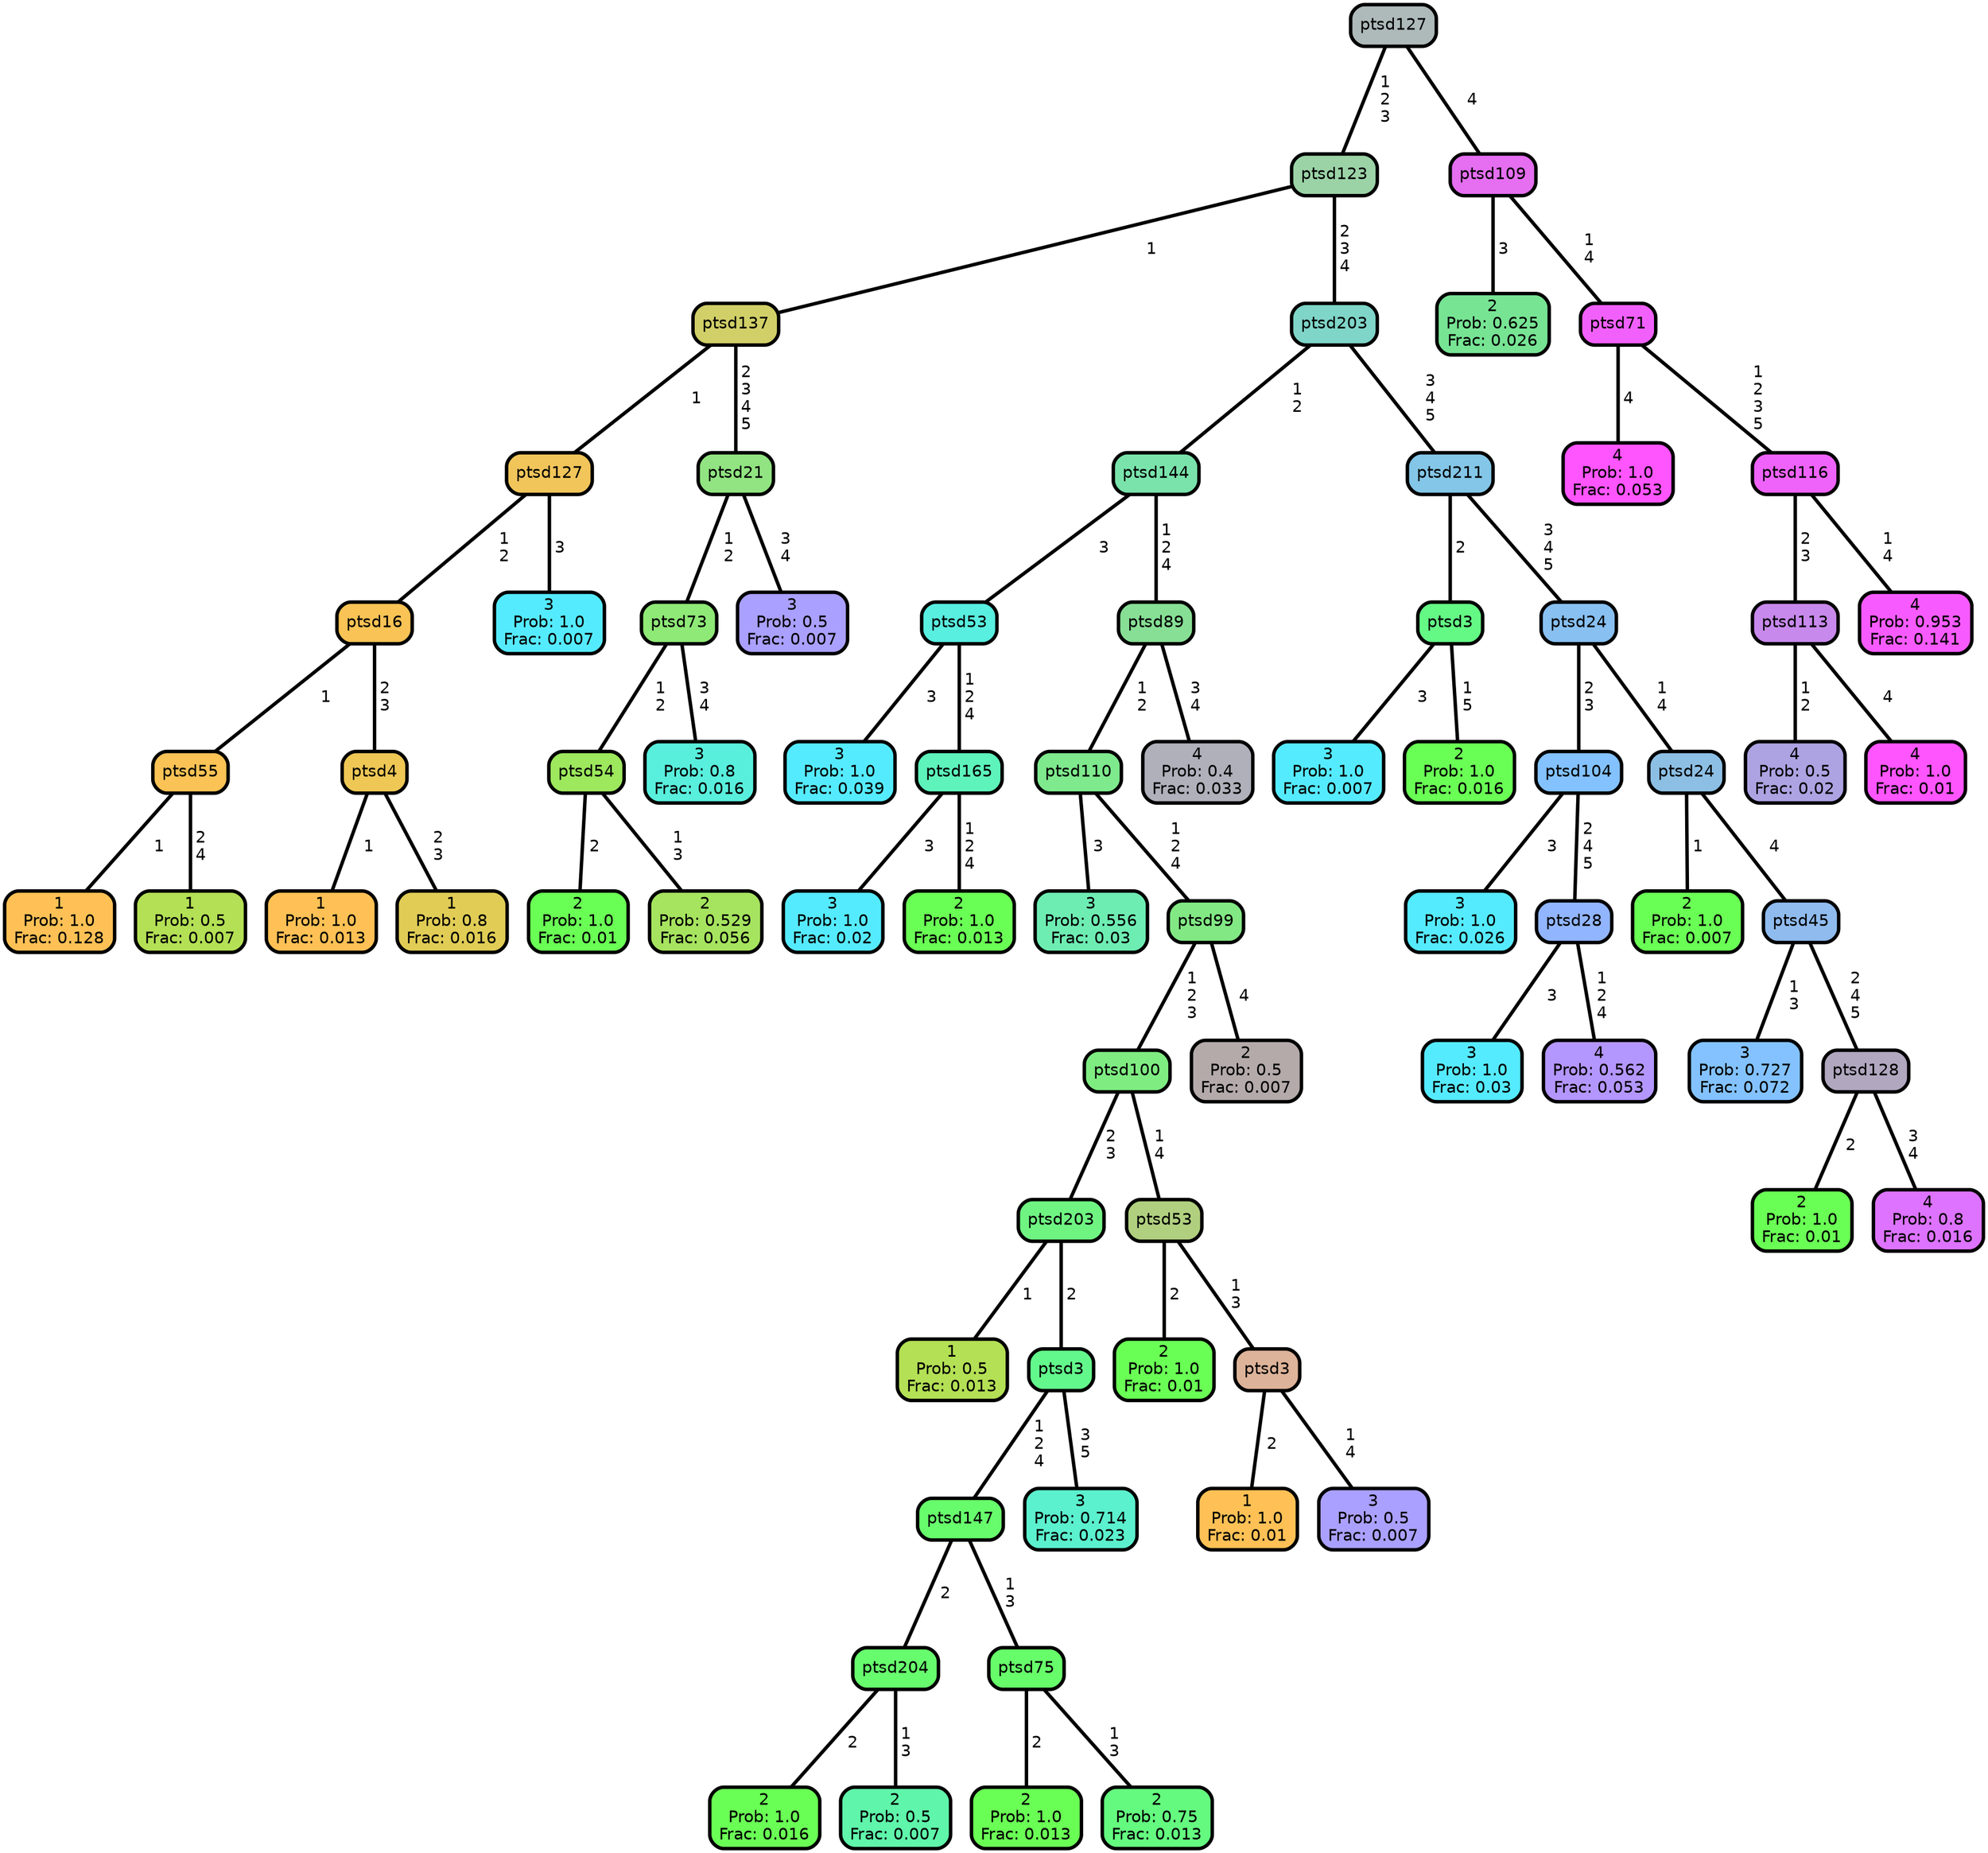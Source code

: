 graph Tree {
node [shape=box, style="filled, rounded",color="black",penwidth="3",fontcolor="black",                 fontname=helvetica] ;
graph [ranksep="0 equally", splines=straight,                 bgcolor=transparent, dpi=200] ;
edge [fontname=helvetica, color=black] ;
0 [label="1
Prob: 1.0
Frac: 0.128", fillcolor="#ffc155"] ;
1 [label="ptsd55", fillcolor="#fbc255"] ;
2 [label="1
Prob: 0.5
Frac: 0.007", fillcolor="#b4e055"] ;
3 [label="ptsd16", fillcolor="#f9c355"] ;
4 [label="1
Prob: 1.0
Frac: 0.013", fillcolor="#ffc155"] ;
5 [label="ptsd4", fillcolor="#eec755"] ;
6 [label="1
Prob: 0.8
Frac: 0.016", fillcolor="#e1cd55"] ;
7 [label="ptsd127", fillcolor="#f2c55b"] ;
8 [label="3
Prob: 1.0
Frac: 0.007", fillcolor="#55ebff"] ;
9 [label="ptsd137", fillcolor="#d1cf68"] ;
10 [label="2
Prob: 1.0
Frac: 0.01", fillcolor="#6aff55"] ;
11 [label="ptsd54", fillcolor="#9de85d"] ;
12 [label="2
Prob: 0.529
Frac: 0.056", fillcolor="#a6e45f"] ;
13 [label="ptsd73", fillcolor="#8fe977"] ;
14 [label="3
Prob: 0.8
Frac: 0.016", fillcolor="#59efdd"] ;
15 [label="ptsd21", fillcolor="#91e481"] ;
16 [label="3
Prob: 0.5
Frac: 0.007", fillcolor="#aaa0ff"] ;
17 [label="ptsd123", fillcolor="#9bd3a7"] ;
18 [label="3
Prob: 1.0
Frac: 0.039", fillcolor="#55ebff"] ;
19 [label="ptsd53", fillcolor="#58eee0"] ;
20 [label="3
Prob: 1.0
Frac: 0.02", fillcolor="#55ebff"] ;
21 [label="ptsd165", fillcolor="#5df3bb"] ;
22 [label="2
Prob: 1.0
Frac: 0.013", fillcolor="#6aff55"] ;
23 [label="ptsd144", fillcolor="#7ae3ab"] ;
24 [label="3
Prob: 0.556
Frac: 0.03", fillcolor="#6eedb3"] ;
25 [label="ptsd110", fillcolor="#7ee98d"] ;
26 [label="1
Prob: 0.5
Frac: 0.013", fillcolor="#b4e055"] ;
27 [label="ptsd203", fillcolor="#6ff482"] ;
28 [label="2
Prob: 1.0
Frac: 0.016", fillcolor="#6aff55"] ;
29 [label="ptsd204", fillcolor="#67fc6d"] ;
30 [label="2
Prob: 0.5
Frac: 0.007", fillcolor="#5ff5aa"] ;
31 [label="ptsd147", fillcolor="#67fc6b"] ;
32 [label="2
Prob: 1.0
Frac: 0.013", fillcolor="#6aff55"] ;
33 [label="ptsd75", fillcolor="#67fc6a"] ;
34 [label="2
Prob: 0.75
Frac: 0.013", fillcolor="#64fa7f"] ;
35 [label="ptsd3", fillcolor="#63f88b"] ;
36 [label="3
Prob: 0.714
Frac: 0.023", fillcolor="#5bf0ce"] ;
37 [label="ptsd100", fillcolor="#7fec82"] ;
38 [label="2
Prob: 1.0
Frac: 0.01", fillcolor="#6aff55"] ;
39 [label="ptsd53", fillcolor="#b1d07f"] ;
40 [label="1
Prob: 1.0
Frac: 0.01", fillcolor="#ffc155"] ;
41 [label="ptsd3", fillcolor="#ddb399"] ;
42 [label="3
Prob: 0.5
Frac: 0.007", fillcolor="#aaa0ff"] ;
43 [label="ptsd99", fillcolor="#82e884"] ;
44 [label="2
Prob: 0.5
Frac: 0.007", fillcolor="#b4aaaa"] ;
45 [label="ptsd89", fillcolor="#87df95"] ;
46 [label="4
Prob: 0.4
Frac: 0.033", fillcolor="#b0b0bb"] ;
47 [label="ptsd203", fillcolor="#7fd5c8"] ;
48 [label="3
Prob: 1.0
Frac: 0.007", fillcolor="#55ebff"] ;
49 [label="ptsd3", fillcolor="#64f985"] ;
50 [label="2
Prob: 1.0
Frac: 0.016", fillcolor="#6aff55"] ;
51 [label="ptsd211", fillcolor="#84c6e7"] ;
52 [label="3
Prob: 1.0
Frac: 0.026", fillcolor="#55ebff"] ;
53 [label="ptsd104", fillcolor="#83c2ff"] ;
54 [label="3
Prob: 1.0
Frac: 0.03", fillcolor="#55ebff"] ;
55 [label="ptsd28", fillcolor="#92b5ff"] ;
56 [label="4
Prob: 0.562
Frac: 0.053", fillcolor="#b496ff"] ;
57 [label="ptsd24", fillcolor="#88c0f1"] ;
58 [label="2
Prob: 1.0
Frac: 0.007", fillcolor="#6aff55"] ;
59 [label="ptsd24", fillcolor="#8dbfe4"] ;
60 [label="3
Prob: 0.727
Frac: 0.072", fillcolor="#83c2ff"] ;
61 [label="ptsd45", fillcolor="#8fbbee"] ;
62 [label="2
Prob: 1.0
Frac: 0.01", fillcolor="#6aff55"] ;
63 [label="ptsd128", fillcolor="#b1a7bf"] ;
64 [label="4
Prob: 0.8
Frac: 0.016", fillcolor="#dd73ff"] ;
65 [label="ptsd127", fillcolor="#aebab9"] ;
66 [label="2
Prob: 0.625
Frac: 0.026", fillcolor="#77e494"] ;
67 [label="ptsd109", fillcolor="#e56ef1"] ;
68 [label="4
Prob: 1.0
Frac: 0.053", fillcolor="#ff55ff"] ;
69 [label="ptsd71", fillcolor="#f260fc"] ;
70 [label="4
Prob: 0.5
Frac: 0.02", fillcolor="#ada3e2"] ;
71 [label="ptsd113", fillcolor="#c889ec"] ;
72 [label="4
Prob: 1.0
Frac: 0.01", fillcolor="#ff55ff"] ;
73 [label="ptsd116", fillcolor="#ef63fb"] ;
74 [label="4
Prob: 0.953
Frac: 0.141", fillcolor="#f75bff"] ;
1 -- 0 [label=" 1",penwidth=3] ;
1 -- 2 [label=" 2\n 4",penwidth=3] ;
3 -- 1 [label=" 1",penwidth=3] ;
3 -- 5 [label=" 2\n 3",penwidth=3] ;
5 -- 4 [label=" 1",penwidth=3] ;
5 -- 6 [label=" 2\n 3",penwidth=3] ;
7 -- 3 [label=" 1\n 2",penwidth=3] ;
7 -- 8 [label=" 3",penwidth=3] ;
9 -- 7 [label=" 1",penwidth=3] ;
9 -- 15 [label=" 2\n 3\n 4\n 5",penwidth=3] ;
11 -- 10 [label=" 2",penwidth=3] ;
11 -- 12 [label=" 1\n 3",penwidth=3] ;
13 -- 11 [label=" 1\n 2",penwidth=3] ;
13 -- 14 [label=" 3\n 4",penwidth=3] ;
15 -- 13 [label=" 1\n 2",penwidth=3] ;
15 -- 16 [label=" 3\n 4",penwidth=3] ;
17 -- 9 [label=" 1",penwidth=3] ;
17 -- 47 [label=" 2\n 3\n 4",penwidth=3] ;
19 -- 18 [label=" 3",penwidth=3] ;
19 -- 21 [label=" 1\n 2\n 4",penwidth=3] ;
21 -- 20 [label=" 3",penwidth=3] ;
21 -- 22 [label=" 1\n 2\n 4",penwidth=3] ;
23 -- 19 [label=" 3",penwidth=3] ;
23 -- 45 [label=" 1\n 2\n 4",penwidth=3] ;
25 -- 24 [label=" 3",penwidth=3] ;
25 -- 43 [label=" 1\n 2\n 4",penwidth=3] ;
27 -- 26 [label=" 1",penwidth=3] ;
27 -- 35 [label=" 2",penwidth=3] ;
29 -- 28 [label=" 2",penwidth=3] ;
29 -- 30 [label=" 1\n 3",penwidth=3] ;
31 -- 29 [label=" 2",penwidth=3] ;
31 -- 33 [label=" 1\n 3",penwidth=3] ;
33 -- 32 [label=" 2",penwidth=3] ;
33 -- 34 [label=" 1\n 3",penwidth=3] ;
35 -- 31 [label=" 1\n 2\n 4",penwidth=3] ;
35 -- 36 [label=" 3\n 5",penwidth=3] ;
37 -- 27 [label=" 2\n 3",penwidth=3] ;
37 -- 39 [label=" 1\n 4",penwidth=3] ;
39 -- 38 [label=" 2",penwidth=3] ;
39 -- 41 [label=" 1\n 3",penwidth=3] ;
41 -- 40 [label=" 2",penwidth=3] ;
41 -- 42 [label=" 1\n 4",penwidth=3] ;
43 -- 37 [label=" 1\n 2\n 3",penwidth=3] ;
43 -- 44 [label=" 4",penwidth=3] ;
45 -- 25 [label=" 1\n 2",penwidth=3] ;
45 -- 46 [label=" 3\n 4",penwidth=3] ;
47 -- 23 [label=" 1\n 2",penwidth=3] ;
47 -- 51 [label=" 3\n 4\n 5",penwidth=3] ;
49 -- 48 [label=" 3",penwidth=3] ;
49 -- 50 [label=" 1\n 5",penwidth=3] ;
51 -- 49 [label=" 2",penwidth=3] ;
51 -- 57 [label=" 3\n 4\n 5",penwidth=3] ;
53 -- 52 [label=" 3",penwidth=3] ;
53 -- 55 [label=" 2\n 4\n 5",penwidth=3] ;
55 -- 54 [label=" 3",penwidth=3] ;
55 -- 56 [label=" 1\n 2\n 4",penwidth=3] ;
57 -- 53 [label=" 2\n 3",penwidth=3] ;
57 -- 59 [label=" 1\n 4",penwidth=3] ;
59 -- 58 [label=" 1",penwidth=3] ;
59 -- 61 [label=" 4",penwidth=3] ;
61 -- 60 [label=" 1\n 3",penwidth=3] ;
61 -- 63 [label=" 2\n 4\n 5",penwidth=3] ;
63 -- 62 [label=" 2",penwidth=3] ;
63 -- 64 [label=" 3\n 4",penwidth=3] ;
65 -- 17 [label=" 1\n 2\n 3",penwidth=3] ;
65 -- 67 [label=" 4",penwidth=3] ;
67 -- 66 [label=" 3",penwidth=3] ;
67 -- 69 [label=" 1\n 4",penwidth=3] ;
69 -- 68 [label=" 4",penwidth=3] ;
69 -- 73 [label=" 1\n 2\n 3\n 5",penwidth=3] ;
71 -- 70 [label=" 1\n 2",penwidth=3] ;
71 -- 72 [label=" 4",penwidth=3] ;
73 -- 71 [label=" 2\n 3",penwidth=3] ;
73 -- 74 [label=" 1\n 4",penwidth=3] ;
{rank = same;}}